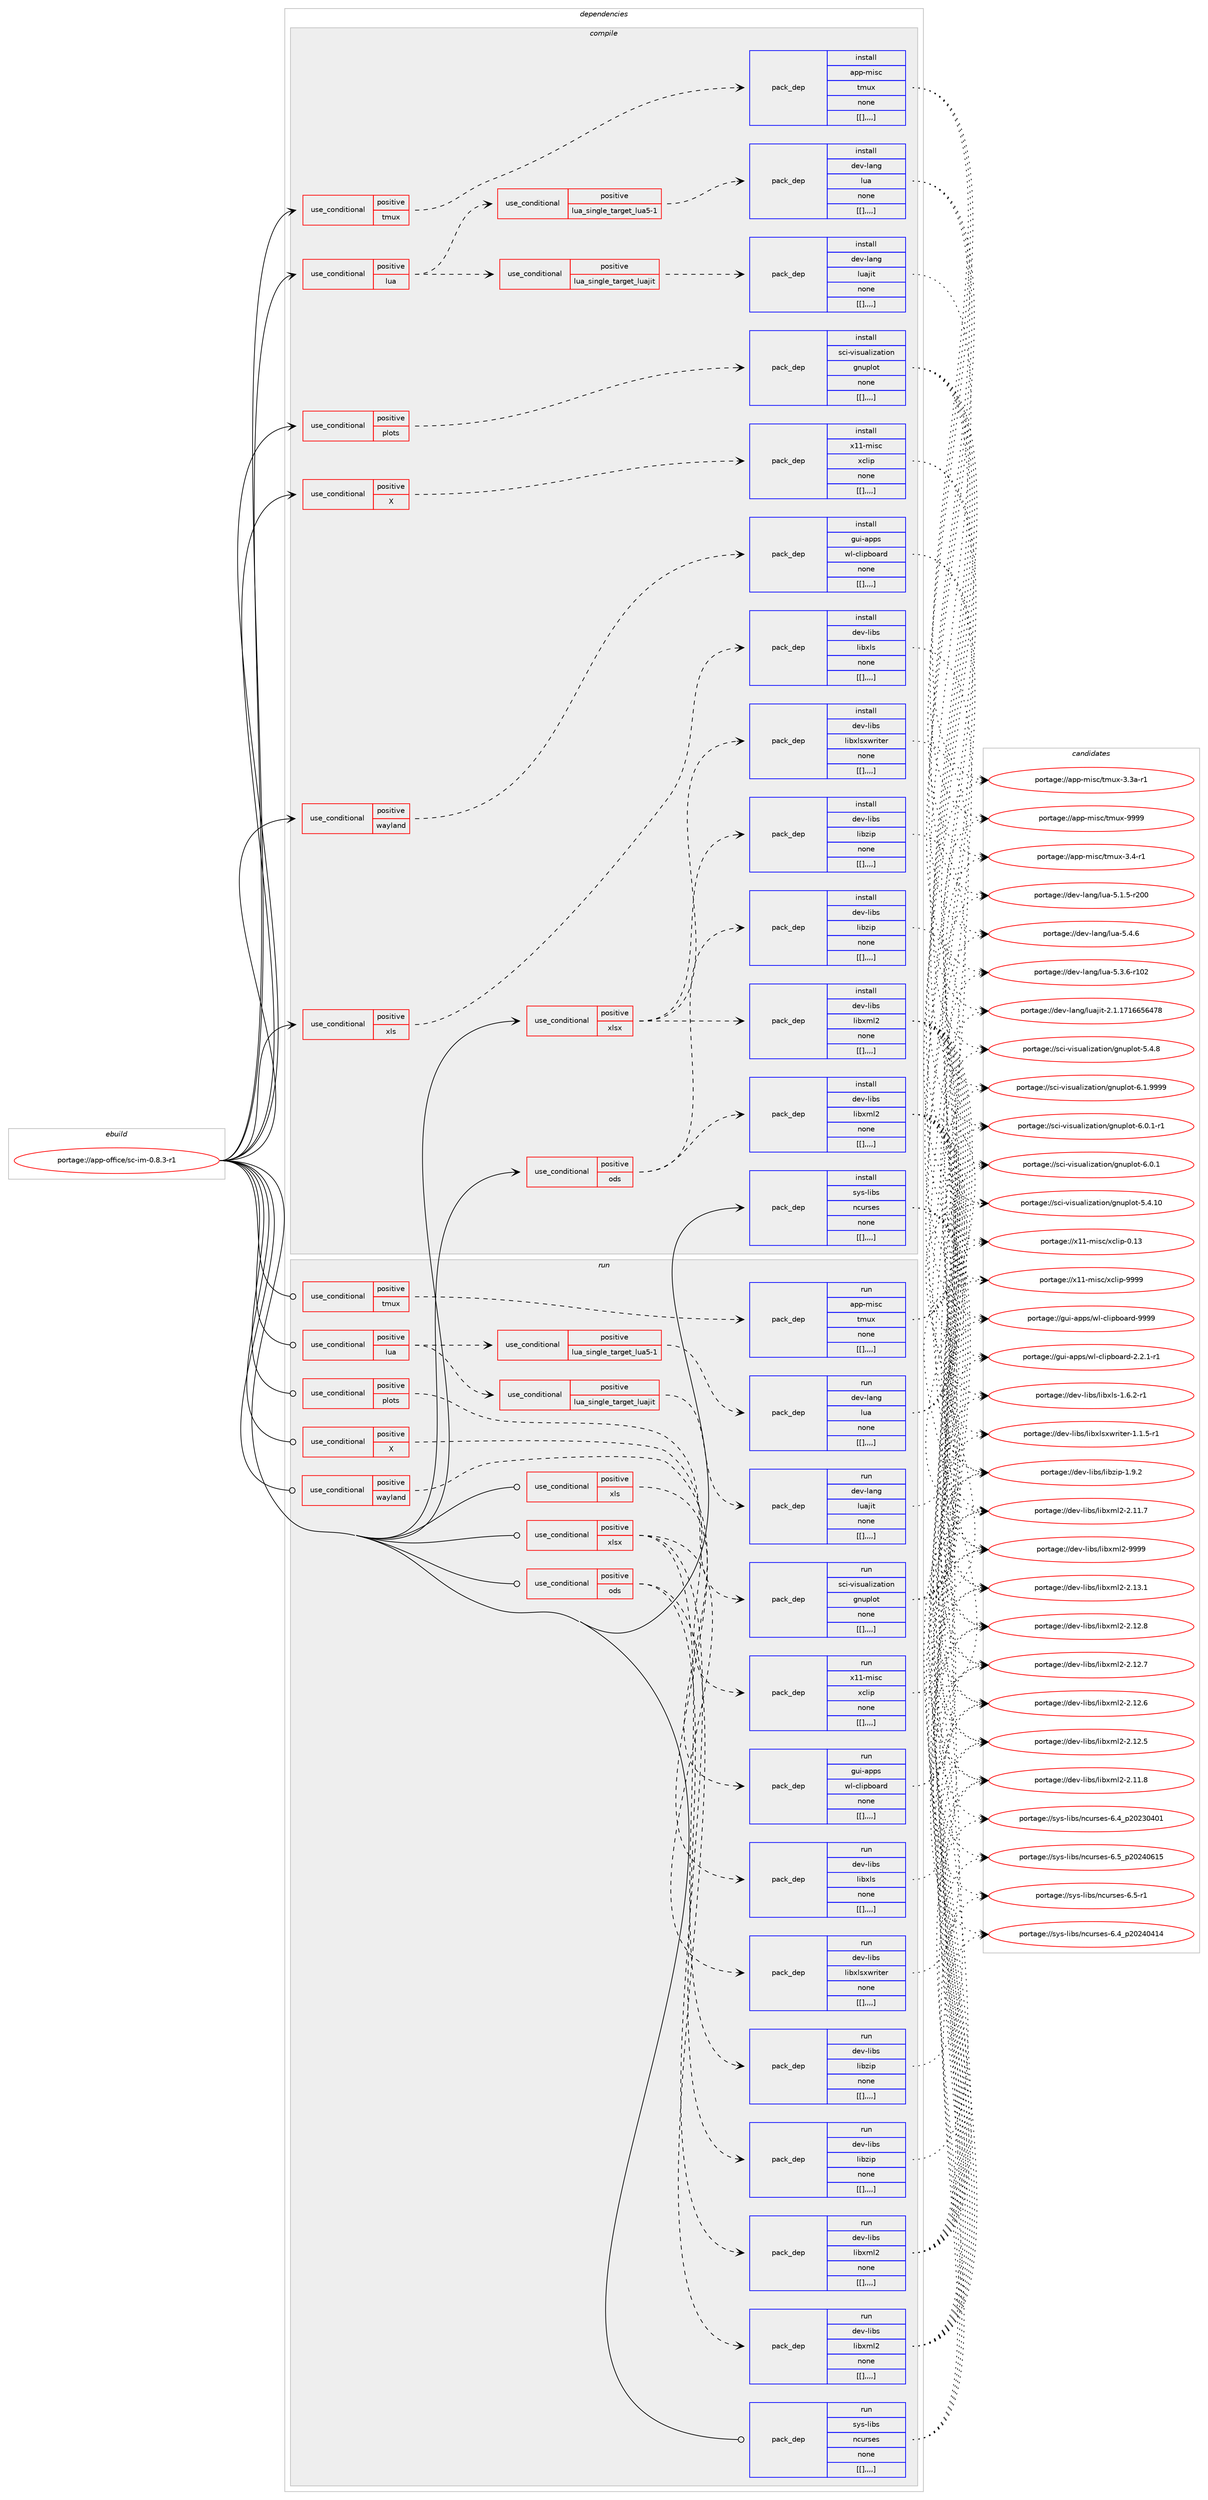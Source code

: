 digraph prolog {

# *************
# Graph options
# *************

newrank=true;
concentrate=true;
compound=true;
graph [rankdir=LR,fontname=Helvetica,fontsize=10,ranksep=1.5];#, ranksep=2.5, nodesep=0.2];
edge  [arrowhead=vee];
node  [fontname=Helvetica,fontsize=10];

# **********
# The ebuild
# **********

subgraph cluster_leftcol {
color=gray;
label=<<i>ebuild</i>>;
id [label="portage://app-office/sc-im-0.8.3-r1", color=red, width=4, href="../app-office/sc-im-0.8.3-r1.svg"];
}

# ****************
# The dependencies
# ****************

subgraph cluster_midcol {
color=gray;
label=<<i>dependencies</i>>;
subgraph cluster_compile {
fillcolor="#eeeeee";
style=filled;
label=<<i>compile</i>>;
subgraph cond13955 {
dependency49731 [label=<<TABLE BORDER="0" CELLBORDER="1" CELLSPACING="0" CELLPADDING="4"><TR><TD ROWSPAN="3" CELLPADDING="10">use_conditional</TD></TR><TR><TD>positive</TD></TR><TR><TD>X</TD></TR></TABLE>>, shape=none, color=red];
subgraph pack35335 {
dependency49732 [label=<<TABLE BORDER="0" CELLBORDER="1" CELLSPACING="0" CELLPADDING="4" WIDTH="220"><TR><TD ROWSPAN="6" CELLPADDING="30">pack_dep</TD></TR><TR><TD WIDTH="110">install</TD></TR><TR><TD>x11-misc</TD></TR><TR><TD>xclip</TD></TR><TR><TD>none</TD></TR><TR><TD>[[],,,,]</TD></TR></TABLE>>, shape=none, color=blue];
}
dependency49731:e -> dependency49732:w [weight=20,style="dashed",arrowhead="vee"];
}
id:e -> dependency49731:w [weight=20,style="solid",arrowhead="vee"];
subgraph cond13956 {
dependency49733 [label=<<TABLE BORDER="0" CELLBORDER="1" CELLSPACING="0" CELLPADDING="4"><TR><TD ROWSPAN="3" CELLPADDING="10">use_conditional</TD></TR><TR><TD>positive</TD></TR><TR><TD>lua</TD></TR></TABLE>>, shape=none, color=red];
subgraph cond13957 {
dependency49734 [label=<<TABLE BORDER="0" CELLBORDER="1" CELLSPACING="0" CELLPADDING="4"><TR><TD ROWSPAN="3" CELLPADDING="10">use_conditional</TD></TR><TR><TD>positive</TD></TR><TR><TD>lua_single_target_luajit</TD></TR></TABLE>>, shape=none, color=red];
subgraph pack35336 {
dependency49735 [label=<<TABLE BORDER="0" CELLBORDER="1" CELLSPACING="0" CELLPADDING="4" WIDTH="220"><TR><TD ROWSPAN="6" CELLPADDING="30">pack_dep</TD></TR><TR><TD WIDTH="110">install</TD></TR><TR><TD>dev-lang</TD></TR><TR><TD>luajit</TD></TR><TR><TD>none</TD></TR><TR><TD>[[],,,,]</TD></TR></TABLE>>, shape=none, color=blue];
}
dependency49734:e -> dependency49735:w [weight=20,style="dashed",arrowhead="vee"];
}
dependency49733:e -> dependency49734:w [weight=20,style="dashed",arrowhead="vee"];
subgraph cond13958 {
dependency49736 [label=<<TABLE BORDER="0" CELLBORDER="1" CELLSPACING="0" CELLPADDING="4"><TR><TD ROWSPAN="3" CELLPADDING="10">use_conditional</TD></TR><TR><TD>positive</TD></TR><TR><TD>lua_single_target_lua5-1</TD></TR></TABLE>>, shape=none, color=red];
subgraph pack35337 {
dependency49737 [label=<<TABLE BORDER="0" CELLBORDER="1" CELLSPACING="0" CELLPADDING="4" WIDTH="220"><TR><TD ROWSPAN="6" CELLPADDING="30">pack_dep</TD></TR><TR><TD WIDTH="110">install</TD></TR><TR><TD>dev-lang</TD></TR><TR><TD>lua</TD></TR><TR><TD>none</TD></TR><TR><TD>[[],,,,]</TD></TR></TABLE>>, shape=none, color=blue];
}
dependency49736:e -> dependency49737:w [weight=20,style="dashed",arrowhead="vee"];
}
dependency49733:e -> dependency49736:w [weight=20,style="dashed",arrowhead="vee"];
}
id:e -> dependency49733:w [weight=20,style="solid",arrowhead="vee"];
subgraph cond13959 {
dependency49738 [label=<<TABLE BORDER="0" CELLBORDER="1" CELLSPACING="0" CELLPADDING="4"><TR><TD ROWSPAN="3" CELLPADDING="10">use_conditional</TD></TR><TR><TD>positive</TD></TR><TR><TD>ods</TD></TR></TABLE>>, shape=none, color=red];
subgraph pack35338 {
dependency49739 [label=<<TABLE BORDER="0" CELLBORDER="1" CELLSPACING="0" CELLPADDING="4" WIDTH="220"><TR><TD ROWSPAN="6" CELLPADDING="30">pack_dep</TD></TR><TR><TD WIDTH="110">install</TD></TR><TR><TD>dev-libs</TD></TR><TR><TD>libxml2</TD></TR><TR><TD>none</TD></TR><TR><TD>[[],,,,]</TD></TR></TABLE>>, shape=none, color=blue];
}
dependency49738:e -> dependency49739:w [weight=20,style="dashed",arrowhead="vee"];
subgraph pack35339 {
dependency49740 [label=<<TABLE BORDER="0" CELLBORDER="1" CELLSPACING="0" CELLPADDING="4" WIDTH="220"><TR><TD ROWSPAN="6" CELLPADDING="30">pack_dep</TD></TR><TR><TD WIDTH="110">install</TD></TR><TR><TD>dev-libs</TD></TR><TR><TD>libzip</TD></TR><TR><TD>none</TD></TR><TR><TD>[[],,,,]</TD></TR></TABLE>>, shape=none, color=blue];
}
dependency49738:e -> dependency49740:w [weight=20,style="dashed",arrowhead="vee"];
}
id:e -> dependency49738:w [weight=20,style="solid",arrowhead="vee"];
subgraph cond13960 {
dependency49741 [label=<<TABLE BORDER="0" CELLBORDER="1" CELLSPACING="0" CELLPADDING="4"><TR><TD ROWSPAN="3" CELLPADDING="10">use_conditional</TD></TR><TR><TD>positive</TD></TR><TR><TD>plots</TD></TR></TABLE>>, shape=none, color=red];
subgraph pack35340 {
dependency49742 [label=<<TABLE BORDER="0" CELLBORDER="1" CELLSPACING="0" CELLPADDING="4" WIDTH="220"><TR><TD ROWSPAN="6" CELLPADDING="30">pack_dep</TD></TR><TR><TD WIDTH="110">install</TD></TR><TR><TD>sci-visualization</TD></TR><TR><TD>gnuplot</TD></TR><TR><TD>none</TD></TR><TR><TD>[[],,,,]</TD></TR></TABLE>>, shape=none, color=blue];
}
dependency49741:e -> dependency49742:w [weight=20,style="dashed",arrowhead="vee"];
}
id:e -> dependency49741:w [weight=20,style="solid",arrowhead="vee"];
subgraph cond13961 {
dependency49743 [label=<<TABLE BORDER="0" CELLBORDER="1" CELLSPACING="0" CELLPADDING="4"><TR><TD ROWSPAN="3" CELLPADDING="10">use_conditional</TD></TR><TR><TD>positive</TD></TR><TR><TD>tmux</TD></TR></TABLE>>, shape=none, color=red];
subgraph pack35341 {
dependency49744 [label=<<TABLE BORDER="0" CELLBORDER="1" CELLSPACING="0" CELLPADDING="4" WIDTH="220"><TR><TD ROWSPAN="6" CELLPADDING="30">pack_dep</TD></TR><TR><TD WIDTH="110">install</TD></TR><TR><TD>app-misc</TD></TR><TR><TD>tmux</TD></TR><TR><TD>none</TD></TR><TR><TD>[[],,,,]</TD></TR></TABLE>>, shape=none, color=blue];
}
dependency49743:e -> dependency49744:w [weight=20,style="dashed",arrowhead="vee"];
}
id:e -> dependency49743:w [weight=20,style="solid",arrowhead="vee"];
subgraph cond13962 {
dependency49745 [label=<<TABLE BORDER="0" CELLBORDER="1" CELLSPACING="0" CELLPADDING="4"><TR><TD ROWSPAN="3" CELLPADDING="10">use_conditional</TD></TR><TR><TD>positive</TD></TR><TR><TD>wayland</TD></TR></TABLE>>, shape=none, color=red];
subgraph pack35342 {
dependency49746 [label=<<TABLE BORDER="0" CELLBORDER="1" CELLSPACING="0" CELLPADDING="4" WIDTH="220"><TR><TD ROWSPAN="6" CELLPADDING="30">pack_dep</TD></TR><TR><TD WIDTH="110">install</TD></TR><TR><TD>gui-apps</TD></TR><TR><TD>wl-clipboard</TD></TR><TR><TD>none</TD></TR><TR><TD>[[],,,,]</TD></TR></TABLE>>, shape=none, color=blue];
}
dependency49745:e -> dependency49746:w [weight=20,style="dashed",arrowhead="vee"];
}
id:e -> dependency49745:w [weight=20,style="solid",arrowhead="vee"];
subgraph cond13963 {
dependency49747 [label=<<TABLE BORDER="0" CELLBORDER="1" CELLSPACING="0" CELLPADDING="4"><TR><TD ROWSPAN="3" CELLPADDING="10">use_conditional</TD></TR><TR><TD>positive</TD></TR><TR><TD>xls</TD></TR></TABLE>>, shape=none, color=red];
subgraph pack35343 {
dependency49748 [label=<<TABLE BORDER="0" CELLBORDER="1" CELLSPACING="0" CELLPADDING="4" WIDTH="220"><TR><TD ROWSPAN="6" CELLPADDING="30">pack_dep</TD></TR><TR><TD WIDTH="110">install</TD></TR><TR><TD>dev-libs</TD></TR><TR><TD>libxls</TD></TR><TR><TD>none</TD></TR><TR><TD>[[],,,,]</TD></TR></TABLE>>, shape=none, color=blue];
}
dependency49747:e -> dependency49748:w [weight=20,style="dashed",arrowhead="vee"];
}
id:e -> dependency49747:w [weight=20,style="solid",arrowhead="vee"];
subgraph cond13964 {
dependency49749 [label=<<TABLE BORDER="0" CELLBORDER="1" CELLSPACING="0" CELLPADDING="4"><TR><TD ROWSPAN="3" CELLPADDING="10">use_conditional</TD></TR><TR><TD>positive</TD></TR><TR><TD>xlsx</TD></TR></TABLE>>, shape=none, color=red];
subgraph pack35344 {
dependency49750 [label=<<TABLE BORDER="0" CELLBORDER="1" CELLSPACING="0" CELLPADDING="4" WIDTH="220"><TR><TD ROWSPAN="6" CELLPADDING="30">pack_dep</TD></TR><TR><TD WIDTH="110">install</TD></TR><TR><TD>dev-libs</TD></TR><TR><TD>libxlsxwriter</TD></TR><TR><TD>none</TD></TR><TR><TD>[[],,,,]</TD></TR></TABLE>>, shape=none, color=blue];
}
dependency49749:e -> dependency49750:w [weight=20,style="dashed",arrowhead="vee"];
subgraph pack35345 {
dependency49751 [label=<<TABLE BORDER="0" CELLBORDER="1" CELLSPACING="0" CELLPADDING="4" WIDTH="220"><TR><TD ROWSPAN="6" CELLPADDING="30">pack_dep</TD></TR><TR><TD WIDTH="110">install</TD></TR><TR><TD>dev-libs</TD></TR><TR><TD>libxml2</TD></TR><TR><TD>none</TD></TR><TR><TD>[[],,,,]</TD></TR></TABLE>>, shape=none, color=blue];
}
dependency49749:e -> dependency49751:w [weight=20,style="dashed",arrowhead="vee"];
subgraph pack35346 {
dependency49752 [label=<<TABLE BORDER="0" CELLBORDER="1" CELLSPACING="0" CELLPADDING="4" WIDTH="220"><TR><TD ROWSPAN="6" CELLPADDING="30">pack_dep</TD></TR><TR><TD WIDTH="110">install</TD></TR><TR><TD>dev-libs</TD></TR><TR><TD>libzip</TD></TR><TR><TD>none</TD></TR><TR><TD>[[],,,,]</TD></TR></TABLE>>, shape=none, color=blue];
}
dependency49749:e -> dependency49752:w [weight=20,style="dashed",arrowhead="vee"];
}
id:e -> dependency49749:w [weight=20,style="solid",arrowhead="vee"];
subgraph pack35347 {
dependency49753 [label=<<TABLE BORDER="0" CELLBORDER="1" CELLSPACING="0" CELLPADDING="4" WIDTH="220"><TR><TD ROWSPAN="6" CELLPADDING="30">pack_dep</TD></TR><TR><TD WIDTH="110">install</TD></TR><TR><TD>sys-libs</TD></TR><TR><TD>ncurses</TD></TR><TR><TD>none</TD></TR><TR><TD>[[],,,,]</TD></TR></TABLE>>, shape=none, color=blue];
}
id:e -> dependency49753:w [weight=20,style="solid",arrowhead="vee"];
}
subgraph cluster_compileandrun {
fillcolor="#eeeeee";
style=filled;
label=<<i>compile and run</i>>;
}
subgraph cluster_run {
fillcolor="#eeeeee";
style=filled;
label=<<i>run</i>>;
subgraph cond13965 {
dependency49754 [label=<<TABLE BORDER="0" CELLBORDER="1" CELLSPACING="0" CELLPADDING="4"><TR><TD ROWSPAN="3" CELLPADDING="10">use_conditional</TD></TR><TR><TD>positive</TD></TR><TR><TD>X</TD></TR></TABLE>>, shape=none, color=red];
subgraph pack35348 {
dependency49755 [label=<<TABLE BORDER="0" CELLBORDER="1" CELLSPACING="0" CELLPADDING="4" WIDTH="220"><TR><TD ROWSPAN="6" CELLPADDING="30">pack_dep</TD></TR><TR><TD WIDTH="110">run</TD></TR><TR><TD>x11-misc</TD></TR><TR><TD>xclip</TD></TR><TR><TD>none</TD></TR><TR><TD>[[],,,,]</TD></TR></TABLE>>, shape=none, color=blue];
}
dependency49754:e -> dependency49755:w [weight=20,style="dashed",arrowhead="vee"];
}
id:e -> dependency49754:w [weight=20,style="solid",arrowhead="odot"];
subgraph cond13966 {
dependency49756 [label=<<TABLE BORDER="0" CELLBORDER="1" CELLSPACING="0" CELLPADDING="4"><TR><TD ROWSPAN="3" CELLPADDING="10">use_conditional</TD></TR><TR><TD>positive</TD></TR><TR><TD>lua</TD></TR></TABLE>>, shape=none, color=red];
subgraph cond13967 {
dependency49757 [label=<<TABLE BORDER="0" CELLBORDER="1" CELLSPACING="0" CELLPADDING="4"><TR><TD ROWSPAN="3" CELLPADDING="10">use_conditional</TD></TR><TR><TD>positive</TD></TR><TR><TD>lua_single_target_luajit</TD></TR></TABLE>>, shape=none, color=red];
subgraph pack35349 {
dependency49758 [label=<<TABLE BORDER="0" CELLBORDER="1" CELLSPACING="0" CELLPADDING="4" WIDTH="220"><TR><TD ROWSPAN="6" CELLPADDING="30">pack_dep</TD></TR><TR><TD WIDTH="110">run</TD></TR><TR><TD>dev-lang</TD></TR><TR><TD>luajit</TD></TR><TR><TD>none</TD></TR><TR><TD>[[],,,,]</TD></TR></TABLE>>, shape=none, color=blue];
}
dependency49757:e -> dependency49758:w [weight=20,style="dashed",arrowhead="vee"];
}
dependency49756:e -> dependency49757:w [weight=20,style="dashed",arrowhead="vee"];
subgraph cond13968 {
dependency49759 [label=<<TABLE BORDER="0" CELLBORDER="1" CELLSPACING="0" CELLPADDING="4"><TR><TD ROWSPAN="3" CELLPADDING="10">use_conditional</TD></TR><TR><TD>positive</TD></TR><TR><TD>lua_single_target_lua5-1</TD></TR></TABLE>>, shape=none, color=red];
subgraph pack35350 {
dependency49760 [label=<<TABLE BORDER="0" CELLBORDER="1" CELLSPACING="0" CELLPADDING="4" WIDTH="220"><TR><TD ROWSPAN="6" CELLPADDING="30">pack_dep</TD></TR><TR><TD WIDTH="110">run</TD></TR><TR><TD>dev-lang</TD></TR><TR><TD>lua</TD></TR><TR><TD>none</TD></TR><TR><TD>[[],,,,]</TD></TR></TABLE>>, shape=none, color=blue];
}
dependency49759:e -> dependency49760:w [weight=20,style="dashed",arrowhead="vee"];
}
dependency49756:e -> dependency49759:w [weight=20,style="dashed",arrowhead="vee"];
}
id:e -> dependency49756:w [weight=20,style="solid",arrowhead="odot"];
subgraph cond13969 {
dependency49761 [label=<<TABLE BORDER="0" CELLBORDER="1" CELLSPACING="0" CELLPADDING="4"><TR><TD ROWSPAN="3" CELLPADDING="10">use_conditional</TD></TR><TR><TD>positive</TD></TR><TR><TD>ods</TD></TR></TABLE>>, shape=none, color=red];
subgraph pack35351 {
dependency49762 [label=<<TABLE BORDER="0" CELLBORDER="1" CELLSPACING="0" CELLPADDING="4" WIDTH="220"><TR><TD ROWSPAN="6" CELLPADDING="30">pack_dep</TD></TR><TR><TD WIDTH="110">run</TD></TR><TR><TD>dev-libs</TD></TR><TR><TD>libxml2</TD></TR><TR><TD>none</TD></TR><TR><TD>[[],,,,]</TD></TR></TABLE>>, shape=none, color=blue];
}
dependency49761:e -> dependency49762:w [weight=20,style="dashed",arrowhead="vee"];
subgraph pack35352 {
dependency49763 [label=<<TABLE BORDER="0" CELLBORDER="1" CELLSPACING="0" CELLPADDING="4" WIDTH="220"><TR><TD ROWSPAN="6" CELLPADDING="30">pack_dep</TD></TR><TR><TD WIDTH="110">run</TD></TR><TR><TD>dev-libs</TD></TR><TR><TD>libzip</TD></TR><TR><TD>none</TD></TR><TR><TD>[[],,,,]</TD></TR></TABLE>>, shape=none, color=blue];
}
dependency49761:e -> dependency49763:w [weight=20,style="dashed",arrowhead="vee"];
}
id:e -> dependency49761:w [weight=20,style="solid",arrowhead="odot"];
subgraph cond13970 {
dependency49764 [label=<<TABLE BORDER="0" CELLBORDER="1" CELLSPACING="0" CELLPADDING="4"><TR><TD ROWSPAN="3" CELLPADDING="10">use_conditional</TD></TR><TR><TD>positive</TD></TR><TR><TD>plots</TD></TR></TABLE>>, shape=none, color=red];
subgraph pack35353 {
dependency49765 [label=<<TABLE BORDER="0" CELLBORDER="1" CELLSPACING="0" CELLPADDING="4" WIDTH="220"><TR><TD ROWSPAN="6" CELLPADDING="30">pack_dep</TD></TR><TR><TD WIDTH="110">run</TD></TR><TR><TD>sci-visualization</TD></TR><TR><TD>gnuplot</TD></TR><TR><TD>none</TD></TR><TR><TD>[[],,,,]</TD></TR></TABLE>>, shape=none, color=blue];
}
dependency49764:e -> dependency49765:w [weight=20,style="dashed",arrowhead="vee"];
}
id:e -> dependency49764:w [weight=20,style="solid",arrowhead="odot"];
subgraph cond13971 {
dependency49766 [label=<<TABLE BORDER="0" CELLBORDER="1" CELLSPACING="0" CELLPADDING="4"><TR><TD ROWSPAN="3" CELLPADDING="10">use_conditional</TD></TR><TR><TD>positive</TD></TR><TR><TD>tmux</TD></TR></TABLE>>, shape=none, color=red];
subgraph pack35354 {
dependency49767 [label=<<TABLE BORDER="0" CELLBORDER="1" CELLSPACING="0" CELLPADDING="4" WIDTH="220"><TR><TD ROWSPAN="6" CELLPADDING="30">pack_dep</TD></TR><TR><TD WIDTH="110">run</TD></TR><TR><TD>app-misc</TD></TR><TR><TD>tmux</TD></TR><TR><TD>none</TD></TR><TR><TD>[[],,,,]</TD></TR></TABLE>>, shape=none, color=blue];
}
dependency49766:e -> dependency49767:w [weight=20,style="dashed",arrowhead="vee"];
}
id:e -> dependency49766:w [weight=20,style="solid",arrowhead="odot"];
subgraph cond13972 {
dependency49768 [label=<<TABLE BORDER="0" CELLBORDER="1" CELLSPACING="0" CELLPADDING="4"><TR><TD ROWSPAN="3" CELLPADDING="10">use_conditional</TD></TR><TR><TD>positive</TD></TR><TR><TD>wayland</TD></TR></TABLE>>, shape=none, color=red];
subgraph pack35355 {
dependency49769 [label=<<TABLE BORDER="0" CELLBORDER="1" CELLSPACING="0" CELLPADDING="4" WIDTH="220"><TR><TD ROWSPAN="6" CELLPADDING="30">pack_dep</TD></TR><TR><TD WIDTH="110">run</TD></TR><TR><TD>gui-apps</TD></TR><TR><TD>wl-clipboard</TD></TR><TR><TD>none</TD></TR><TR><TD>[[],,,,]</TD></TR></TABLE>>, shape=none, color=blue];
}
dependency49768:e -> dependency49769:w [weight=20,style="dashed",arrowhead="vee"];
}
id:e -> dependency49768:w [weight=20,style="solid",arrowhead="odot"];
subgraph cond13973 {
dependency49770 [label=<<TABLE BORDER="0" CELLBORDER="1" CELLSPACING="0" CELLPADDING="4"><TR><TD ROWSPAN="3" CELLPADDING="10">use_conditional</TD></TR><TR><TD>positive</TD></TR><TR><TD>xls</TD></TR></TABLE>>, shape=none, color=red];
subgraph pack35356 {
dependency49771 [label=<<TABLE BORDER="0" CELLBORDER="1" CELLSPACING="0" CELLPADDING="4" WIDTH="220"><TR><TD ROWSPAN="6" CELLPADDING="30">pack_dep</TD></TR><TR><TD WIDTH="110">run</TD></TR><TR><TD>dev-libs</TD></TR><TR><TD>libxls</TD></TR><TR><TD>none</TD></TR><TR><TD>[[],,,,]</TD></TR></TABLE>>, shape=none, color=blue];
}
dependency49770:e -> dependency49771:w [weight=20,style="dashed",arrowhead="vee"];
}
id:e -> dependency49770:w [weight=20,style="solid",arrowhead="odot"];
subgraph cond13974 {
dependency49772 [label=<<TABLE BORDER="0" CELLBORDER="1" CELLSPACING="0" CELLPADDING="4"><TR><TD ROWSPAN="3" CELLPADDING="10">use_conditional</TD></TR><TR><TD>positive</TD></TR><TR><TD>xlsx</TD></TR></TABLE>>, shape=none, color=red];
subgraph pack35357 {
dependency49773 [label=<<TABLE BORDER="0" CELLBORDER="1" CELLSPACING="0" CELLPADDING="4" WIDTH="220"><TR><TD ROWSPAN="6" CELLPADDING="30">pack_dep</TD></TR><TR><TD WIDTH="110">run</TD></TR><TR><TD>dev-libs</TD></TR><TR><TD>libxlsxwriter</TD></TR><TR><TD>none</TD></TR><TR><TD>[[],,,,]</TD></TR></TABLE>>, shape=none, color=blue];
}
dependency49772:e -> dependency49773:w [weight=20,style="dashed",arrowhead="vee"];
subgraph pack35358 {
dependency49774 [label=<<TABLE BORDER="0" CELLBORDER="1" CELLSPACING="0" CELLPADDING="4" WIDTH="220"><TR><TD ROWSPAN="6" CELLPADDING="30">pack_dep</TD></TR><TR><TD WIDTH="110">run</TD></TR><TR><TD>dev-libs</TD></TR><TR><TD>libxml2</TD></TR><TR><TD>none</TD></TR><TR><TD>[[],,,,]</TD></TR></TABLE>>, shape=none, color=blue];
}
dependency49772:e -> dependency49774:w [weight=20,style="dashed",arrowhead="vee"];
subgraph pack35359 {
dependency49775 [label=<<TABLE BORDER="0" CELLBORDER="1" CELLSPACING="0" CELLPADDING="4" WIDTH="220"><TR><TD ROWSPAN="6" CELLPADDING="30">pack_dep</TD></TR><TR><TD WIDTH="110">run</TD></TR><TR><TD>dev-libs</TD></TR><TR><TD>libzip</TD></TR><TR><TD>none</TD></TR><TR><TD>[[],,,,]</TD></TR></TABLE>>, shape=none, color=blue];
}
dependency49772:e -> dependency49775:w [weight=20,style="dashed",arrowhead="vee"];
}
id:e -> dependency49772:w [weight=20,style="solid",arrowhead="odot"];
subgraph pack35360 {
dependency49776 [label=<<TABLE BORDER="0" CELLBORDER="1" CELLSPACING="0" CELLPADDING="4" WIDTH="220"><TR><TD ROWSPAN="6" CELLPADDING="30">pack_dep</TD></TR><TR><TD WIDTH="110">run</TD></TR><TR><TD>sys-libs</TD></TR><TR><TD>ncurses</TD></TR><TR><TD>none</TD></TR><TR><TD>[[],,,,]</TD></TR></TABLE>>, shape=none, color=blue];
}
id:e -> dependency49776:w [weight=20,style="solid",arrowhead="odot"];
}
}

# **************
# The candidates
# **************

subgraph cluster_choices {
rank=same;
color=gray;
label=<<i>candidates</i>>;

subgraph choice35335 {
color=black;
nodesep=1;
choice1204949451091051159947120991081051124557575757 [label="portage://x11-misc/xclip-9999", color=red, width=4,href="../x11-misc/xclip-9999.svg"];
choice1204949451091051159947120991081051124548464951 [label="portage://x11-misc/xclip-0.13", color=red, width=4,href="../x11-misc/xclip-0.13.svg"];
dependency49732:e -> choice1204949451091051159947120991081051124557575757:w [style=dotted,weight="100"];
dependency49732:e -> choice1204949451091051159947120991081051124548464951:w [style=dotted,weight="100"];
}
subgraph choice35336 {
color=black;
nodesep=1;
choice10010111845108971101034710811797106105116455046494649554954545354525556 [label="portage://dev-lang/luajit-2.1.1716656478", color=red, width=4,href="../dev-lang/luajit-2.1.1716656478.svg"];
dependency49735:e -> choice10010111845108971101034710811797106105116455046494649554954545354525556:w [style=dotted,weight="100"];
}
subgraph choice35337 {
color=black;
nodesep=1;
choice10010111845108971101034710811797455346524654 [label="portage://dev-lang/lua-5.4.6", color=red, width=4,href="../dev-lang/lua-5.4.6.svg"];
choice1001011184510897110103471081179745534651465445114494850 [label="portage://dev-lang/lua-5.3.6-r102", color=red, width=4,href="../dev-lang/lua-5.3.6-r102.svg"];
choice1001011184510897110103471081179745534649465345114504848 [label="portage://dev-lang/lua-5.1.5-r200", color=red, width=4,href="../dev-lang/lua-5.1.5-r200.svg"];
dependency49737:e -> choice10010111845108971101034710811797455346524654:w [style=dotted,weight="100"];
dependency49737:e -> choice1001011184510897110103471081179745534651465445114494850:w [style=dotted,weight="100"];
dependency49737:e -> choice1001011184510897110103471081179745534649465345114504848:w [style=dotted,weight="100"];
}
subgraph choice35338 {
color=black;
nodesep=1;
choice10010111845108105981154710810598120109108504557575757 [label="portage://dev-libs/libxml2-9999", color=red, width=4,href="../dev-libs/libxml2-9999.svg"];
choice100101118451081059811547108105981201091085045504649514649 [label="portage://dev-libs/libxml2-2.13.1", color=red, width=4,href="../dev-libs/libxml2-2.13.1.svg"];
choice100101118451081059811547108105981201091085045504649504656 [label="portage://dev-libs/libxml2-2.12.8", color=red, width=4,href="../dev-libs/libxml2-2.12.8.svg"];
choice100101118451081059811547108105981201091085045504649504655 [label="portage://dev-libs/libxml2-2.12.7", color=red, width=4,href="../dev-libs/libxml2-2.12.7.svg"];
choice100101118451081059811547108105981201091085045504649504654 [label="portage://dev-libs/libxml2-2.12.6", color=red, width=4,href="../dev-libs/libxml2-2.12.6.svg"];
choice100101118451081059811547108105981201091085045504649504653 [label="portage://dev-libs/libxml2-2.12.5", color=red, width=4,href="../dev-libs/libxml2-2.12.5.svg"];
choice100101118451081059811547108105981201091085045504649494656 [label="portage://dev-libs/libxml2-2.11.8", color=red, width=4,href="../dev-libs/libxml2-2.11.8.svg"];
choice100101118451081059811547108105981201091085045504649494655 [label="portage://dev-libs/libxml2-2.11.7", color=red, width=4,href="../dev-libs/libxml2-2.11.7.svg"];
dependency49739:e -> choice10010111845108105981154710810598120109108504557575757:w [style=dotted,weight="100"];
dependency49739:e -> choice100101118451081059811547108105981201091085045504649514649:w [style=dotted,weight="100"];
dependency49739:e -> choice100101118451081059811547108105981201091085045504649504656:w [style=dotted,weight="100"];
dependency49739:e -> choice100101118451081059811547108105981201091085045504649504655:w [style=dotted,weight="100"];
dependency49739:e -> choice100101118451081059811547108105981201091085045504649504654:w [style=dotted,weight="100"];
dependency49739:e -> choice100101118451081059811547108105981201091085045504649504653:w [style=dotted,weight="100"];
dependency49739:e -> choice100101118451081059811547108105981201091085045504649494656:w [style=dotted,weight="100"];
dependency49739:e -> choice100101118451081059811547108105981201091085045504649494655:w [style=dotted,weight="100"];
}
subgraph choice35339 {
color=black;
nodesep=1;
choice10010111845108105981154710810598122105112454946574650 [label="portage://dev-libs/libzip-1.9.2", color=red, width=4,href="../dev-libs/libzip-1.9.2.svg"];
dependency49740:e -> choice10010111845108105981154710810598122105112454946574650:w [style=dotted,weight="100"];
}
subgraph choice35340 {
color=black;
nodesep=1;
choice1159910545118105115117971081051229711610511111047103110117112108111116455446494657575757 [label="portage://sci-visualization/gnuplot-6.1.9999", color=red, width=4,href="../sci-visualization/gnuplot-6.1.9999.svg"];
choice11599105451181051151179710810512297116105111110471031101171121081111164554464846494511449 [label="portage://sci-visualization/gnuplot-6.0.1-r1", color=red, width=4,href="../sci-visualization/gnuplot-6.0.1-r1.svg"];
choice1159910545118105115117971081051229711610511111047103110117112108111116455446484649 [label="portage://sci-visualization/gnuplot-6.0.1", color=red, width=4,href="../sci-visualization/gnuplot-6.0.1.svg"];
choice115991054511810511511797108105122971161051111104710311011711210811111645534652464948 [label="portage://sci-visualization/gnuplot-5.4.10", color=red, width=4,href="../sci-visualization/gnuplot-5.4.10.svg"];
choice1159910545118105115117971081051229711610511111047103110117112108111116455346524656 [label="portage://sci-visualization/gnuplot-5.4.8", color=red, width=4,href="../sci-visualization/gnuplot-5.4.8.svg"];
dependency49742:e -> choice1159910545118105115117971081051229711610511111047103110117112108111116455446494657575757:w [style=dotted,weight="100"];
dependency49742:e -> choice11599105451181051151179710810512297116105111110471031101171121081111164554464846494511449:w [style=dotted,weight="100"];
dependency49742:e -> choice1159910545118105115117971081051229711610511111047103110117112108111116455446484649:w [style=dotted,weight="100"];
dependency49742:e -> choice115991054511810511511797108105122971161051111104710311011711210811111645534652464948:w [style=dotted,weight="100"];
dependency49742:e -> choice1159910545118105115117971081051229711610511111047103110117112108111116455346524656:w [style=dotted,weight="100"];
}
subgraph choice35341 {
color=black;
nodesep=1;
choice971121124510910511599471161091171204557575757 [label="portage://app-misc/tmux-9999", color=red, width=4,href="../app-misc/tmux-9999.svg"];
choice97112112451091051159947116109117120455146524511449 [label="portage://app-misc/tmux-3.4-r1", color=red, width=4,href="../app-misc/tmux-3.4-r1.svg"];
choice9711211245109105115994711610911712045514651974511449 [label="portage://app-misc/tmux-3.3a-r1", color=red, width=4,href="../app-misc/tmux-3.3a-r1.svg"];
dependency49744:e -> choice971121124510910511599471161091171204557575757:w [style=dotted,weight="100"];
dependency49744:e -> choice97112112451091051159947116109117120455146524511449:w [style=dotted,weight="100"];
dependency49744:e -> choice9711211245109105115994711610911712045514651974511449:w [style=dotted,weight="100"];
}
subgraph choice35342 {
color=black;
nodesep=1;
choice103117105459711211211547119108459910810511298111971141004557575757 [label="portage://gui-apps/wl-clipboard-9999", color=red, width=4,href="../gui-apps/wl-clipboard-9999.svg"];
choice103117105459711211211547119108459910810511298111971141004550465046494511449 [label="portage://gui-apps/wl-clipboard-2.2.1-r1", color=red, width=4,href="../gui-apps/wl-clipboard-2.2.1-r1.svg"];
dependency49746:e -> choice103117105459711211211547119108459910810511298111971141004557575757:w [style=dotted,weight="100"];
dependency49746:e -> choice103117105459711211211547119108459910810511298111971141004550465046494511449:w [style=dotted,weight="100"];
}
subgraph choice35343 {
color=black;
nodesep=1;
choice100101118451081059811547108105981201081154549465446504511449 [label="portage://dev-libs/libxls-1.6.2-r1", color=red, width=4,href="../dev-libs/libxls-1.6.2-r1.svg"];
dependency49748:e -> choice100101118451081059811547108105981201081154549465446504511449:w [style=dotted,weight="100"];
}
subgraph choice35344 {
color=black;
nodesep=1;
choice100101118451081059811547108105981201081151201191141051161011144549464946534511449 [label="portage://dev-libs/libxlsxwriter-1.1.5-r1", color=red, width=4,href="../dev-libs/libxlsxwriter-1.1.5-r1.svg"];
dependency49750:e -> choice100101118451081059811547108105981201081151201191141051161011144549464946534511449:w [style=dotted,weight="100"];
}
subgraph choice35345 {
color=black;
nodesep=1;
choice10010111845108105981154710810598120109108504557575757 [label="portage://dev-libs/libxml2-9999", color=red, width=4,href="../dev-libs/libxml2-9999.svg"];
choice100101118451081059811547108105981201091085045504649514649 [label="portage://dev-libs/libxml2-2.13.1", color=red, width=4,href="../dev-libs/libxml2-2.13.1.svg"];
choice100101118451081059811547108105981201091085045504649504656 [label="portage://dev-libs/libxml2-2.12.8", color=red, width=4,href="../dev-libs/libxml2-2.12.8.svg"];
choice100101118451081059811547108105981201091085045504649504655 [label="portage://dev-libs/libxml2-2.12.7", color=red, width=4,href="../dev-libs/libxml2-2.12.7.svg"];
choice100101118451081059811547108105981201091085045504649504654 [label="portage://dev-libs/libxml2-2.12.6", color=red, width=4,href="../dev-libs/libxml2-2.12.6.svg"];
choice100101118451081059811547108105981201091085045504649504653 [label="portage://dev-libs/libxml2-2.12.5", color=red, width=4,href="../dev-libs/libxml2-2.12.5.svg"];
choice100101118451081059811547108105981201091085045504649494656 [label="portage://dev-libs/libxml2-2.11.8", color=red, width=4,href="../dev-libs/libxml2-2.11.8.svg"];
choice100101118451081059811547108105981201091085045504649494655 [label="portage://dev-libs/libxml2-2.11.7", color=red, width=4,href="../dev-libs/libxml2-2.11.7.svg"];
dependency49751:e -> choice10010111845108105981154710810598120109108504557575757:w [style=dotted,weight="100"];
dependency49751:e -> choice100101118451081059811547108105981201091085045504649514649:w [style=dotted,weight="100"];
dependency49751:e -> choice100101118451081059811547108105981201091085045504649504656:w [style=dotted,weight="100"];
dependency49751:e -> choice100101118451081059811547108105981201091085045504649504655:w [style=dotted,weight="100"];
dependency49751:e -> choice100101118451081059811547108105981201091085045504649504654:w [style=dotted,weight="100"];
dependency49751:e -> choice100101118451081059811547108105981201091085045504649504653:w [style=dotted,weight="100"];
dependency49751:e -> choice100101118451081059811547108105981201091085045504649494656:w [style=dotted,weight="100"];
dependency49751:e -> choice100101118451081059811547108105981201091085045504649494655:w [style=dotted,weight="100"];
}
subgraph choice35346 {
color=black;
nodesep=1;
choice10010111845108105981154710810598122105112454946574650 [label="portage://dev-libs/libzip-1.9.2", color=red, width=4,href="../dev-libs/libzip-1.9.2.svg"];
dependency49752:e -> choice10010111845108105981154710810598122105112454946574650:w [style=dotted,weight="100"];
}
subgraph choice35347 {
color=black;
nodesep=1;
choice1151211154510810598115471109911711411510111545544653951125048505248544953 [label="portage://sys-libs/ncurses-6.5_p20240615", color=red, width=4,href="../sys-libs/ncurses-6.5_p20240615.svg"];
choice11512111545108105981154711099117114115101115455446534511449 [label="portage://sys-libs/ncurses-6.5-r1", color=red, width=4,href="../sys-libs/ncurses-6.5-r1.svg"];
choice1151211154510810598115471109911711411510111545544652951125048505248524952 [label="portage://sys-libs/ncurses-6.4_p20240414", color=red, width=4,href="../sys-libs/ncurses-6.4_p20240414.svg"];
choice1151211154510810598115471109911711411510111545544652951125048505148524849 [label="portage://sys-libs/ncurses-6.4_p20230401", color=red, width=4,href="../sys-libs/ncurses-6.4_p20230401.svg"];
dependency49753:e -> choice1151211154510810598115471109911711411510111545544653951125048505248544953:w [style=dotted,weight="100"];
dependency49753:e -> choice11512111545108105981154711099117114115101115455446534511449:w [style=dotted,weight="100"];
dependency49753:e -> choice1151211154510810598115471109911711411510111545544652951125048505248524952:w [style=dotted,weight="100"];
dependency49753:e -> choice1151211154510810598115471109911711411510111545544652951125048505148524849:w [style=dotted,weight="100"];
}
subgraph choice35348 {
color=black;
nodesep=1;
choice1204949451091051159947120991081051124557575757 [label="portage://x11-misc/xclip-9999", color=red, width=4,href="../x11-misc/xclip-9999.svg"];
choice1204949451091051159947120991081051124548464951 [label="portage://x11-misc/xclip-0.13", color=red, width=4,href="../x11-misc/xclip-0.13.svg"];
dependency49755:e -> choice1204949451091051159947120991081051124557575757:w [style=dotted,weight="100"];
dependency49755:e -> choice1204949451091051159947120991081051124548464951:w [style=dotted,weight="100"];
}
subgraph choice35349 {
color=black;
nodesep=1;
choice10010111845108971101034710811797106105116455046494649554954545354525556 [label="portage://dev-lang/luajit-2.1.1716656478", color=red, width=4,href="../dev-lang/luajit-2.1.1716656478.svg"];
dependency49758:e -> choice10010111845108971101034710811797106105116455046494649554954545354525556:w [style=dotted,weight="100"];
}
subgraph choice35350 {
color=black;
nodesep=1;
choice10010111845108971101034710811797455346524654 [label="portage://dev-lang/lua-5.4.6", color=red, width=4,href="../dev-lang/lua-5.4.6.svg"];
choice1001011184510897110103471081179745534651465445114494850 [label="portage://dev-lang/lua-5.3.6-r102", color=red, width=4,href="../dev-lang/lua-5.3.6-r102.svg"];
choice1001011184510897110103471081179745534649465345114504848 [label="portage://dev-lang/lua-5.1.5-r200", color=red, width=4,href="../dev-lang/lua-5.1.5-r200.svg"];
dependency49760:e -> choice10010111845108971101034710811797455346524654:w [style=dotted,weight="100"];
dependency49760:e -> choice1001011184510897110103471081179745534651465445114494850:w [style=dotted,weight="100"];
dependency49760:e -> choice1001011184510897110103471081179745534649465345114504848:w [style=dotted,weight="100"];
}
subgraph choice35351 {
color=black;
nodesep=1;
choice10010111845108105981154710810598120109108504557575757 [label="portage://dev-libs/libxml2-9999", color=red, width=4,href="../dev-libs/libxml2-9999.svg"];
choice100101118451081059811547108105981201091085045504649514649 [label="portage://dev-libs/libxml2-2.13.1", color=red, width=4,href="../dev-libs/libxml2-2.13.1.svg"];
choice100101118451081059811547108105981201091085045504649504656 [label="portage://dev-libs/libxml2-2.12.8", color=red, width=4,href="../dev-libs/libxml2-2.12.8.svg"];
choice100101118451081059811547108105981201091085045504649504655 [label="portage://dev-libs/libxml2-2.12.7", color=red, width=4,href="../dev-libs/libxml2-2.12.7.svg"];
choice100101118451081059811547108105981201091085045504649504654 [label="portage://dev-libs/libxml2-2.12.6", color=red, width=4,href="../dev-libs/libxml2-2.12.6.svg"];
choice100101118451081059811547108105981201091085045504649504653 [label="portage://dev-libs/libxml2-2.12.5", color=red, width=4,href="../dev-libs/libxml2-2.12.5.svg"];
choice100101118451081059811547108105981201091085045504649494656 [label="portage://dev-libs/libxml2-2.11.8", color=red, width=4,href="../dev-libs/libxml2-2.11.8.svg"];
choice100101118451081059811547108105981201091085045504649494655 [label="portage://dev-libs/libxml2-2.11.7", color=red, width=4,href="../dev-libs/libxml2-2.11.7.svg"];
dependency49762:e -> choice10010111845108105981154710810598120109108504557575757:w [style=dotted,weight="100"];
dependency49762:e -> choice100101118451081059811547108105981201091085045504649514649:w [style=dotted,weight="100"];
dependency49762:e -> choice100101118451081059811547108105981201091085045504649504656:w [style=dotted,weight="100"];
dependency49762:e -> choice100101118451081059811547108105981201091085045504649504655:w [style=dotted,weight="100"];
dependency49762:e -> choice100101118451081059811547108105981201091085045504649504654:w [style=dotted,weight="100"];
dependency49762:e -> choice100101118451081059811547108105981201091085045504649504653:w [style=dotted,weight="100"];
dependency49762:e -> choice100101118451081059811547108105981201091085045504649494656:w [style=dotted,weight="100"];
dependency49762:e -> choice100101118451081059811547108105981201091085045504649494655:w [style=dotted,weight="100"];
}
subgraph choice35352 {
color=black;
nodesep=1;
choice10010111845108105981154710810598122105112454946574650 [label="portage://dev-libs/libzip-1.9.2", color=red, width=4,href="../dev-libs/libzip-1.9.2.svg"];
dependency49763:e -> choice10010111845108105981154710810598122105112454946574650:w [style=dotted,weight="100"];
}
subgraph choice35353 {
color=black;
nodesep=1;
choice1159910545118105115117971081051229711610511111047103110117112108111116455446494657575757 [label="portage://sci-visualization/gnuplot-6.1.9999", color=red, width=4,href="../sci-visualization/gnuplot-6.1.9999.svg"];
choice11599105451181051151179710810512297116105111110471031101171121081111164554464846494511449 [label="portage://sci-visualization/gnuplot-6.0.1-r1", color=red, width=4,href="../sci-visualization/gnuplot-6.0.1-r1.svg"];
choice1159910545118105115117971081051229711610511111047103110117112108111116455446484649 [label="portage://sci-visualization/gnuplot-6.0.1", color=red, width=4,href="../sci-visualization/gnuplot-6.0.1.svg"];
choice115991054511810511511797108105122971161051111104710311011711210811111645534652464948 [label="portage://sci-visualization/gnuplot-5.4.10", color=red, width=4,href="../sci-visualization/gnuplot-5.4.10.svg"];
choice1159910545118105115117971081051229711610511111047103110117112108111116455346524656 [label="portage://sci-visualization/gnuplot-5.4.8", color=red, width=4,href="../sci-visualization/gnuplot-5.4.8.svg"];
dependency49765:e -> choice1159910545118105115117971081051229711610511111047103110117112108111116455446494657575757:w [style=dotted,weight="100"];
dependency49765:e -> choice11599105451181051151179710810512297116105111110471031101171121081111164554464846494511449:w [style=dotted,weight="100"];
dependency49765:e -> choice1159910545118105115117971081051229711610511111047103110117112108111116455446484649:w [style=dotted,weight="100"];
dependency49765:e -> choice115991054511810511511797108105122971161051111104710311011711210811111645534652464948:w [style=dotted,weight="100"];
dependency49765:e -> choice1159910545118105115117971081051229711610511111047103110117112108111116455346524656:w [style=dotted,weight="100"];
}
subgraph choice35354 {
color=black;
nodesep=1;
choice971121124510910511599471161091171204557575757 [label="portage://app-misc/tmux-9999", color=red, width=4,href="../app-misc/tmux-9999.svg"];
choice97112112451091051159947116109117120455146524511449 [label="portage://app-misc/tmux-3.4-r1", color=red, width=4,href="../app-misc/tmux-3.4-r1.svg"];
choice9711211245109105115994711610911712045514651974511449 [label="portage://app-misc/tmux-3.3a-r1", color=red, width=4,href="../app-misc/tmux-3.3a-r1.svg"];
dependency49767:e -> choice971121124510910511599471161091171204557575757:w [style=dotted,weight="100"];
dependency49767:e -> choice97112112451091051159947116109117120455146524511449:w [style=dotted,weight="100"];
dependency49767:e -> choice9711211245109105115994711610911712045514651974511449:w [style=dotted,weight="100"];
}
subgraph choice35355 {
color=black;
nodesep=1;
choice103117105459711211211547119108459910810511298111971141004557575757 [label="portage://gui-apps/wl-clipboard-9999", color=red, width=4,href="../gui-apps/wl-clipboard-9999.svg"];
choice103117105459711211211547119108459910810511298111971141004550465046494511449 [label="portage://gui-apps/wl-clipboard-2.2.1-r1", color=red, width=4,href="../gui-apps/wl-clipboard-2.2.1-r1.svg"];
dependency49769:e -> choice103117105459711211211547119108459910810511298111971141004557575757:w [style=dotted,weight="100"];
dependency49769:e -> choice103117105459711211211547119108459910810511298111971141004550465046494511449:w [style=dotted,weight="100"];
}
subgraph choice35356 {
color=black;
nodesep=1;
choice100101118451081059811547108105981201081154549465446504511449 [label="portage://dev-libs/libxls-1.6.2-r1", color=red, width=4,href="../dev-libs/libxls-1.6.2-r1.svg"];
dependency49771:e -> choice100101118451081059811547108105981201081154549465446504511449:w [style=dotted,weight="100"];
}
subgraph choice35357 {
color=black;
nodesep=1;
choice100101118451081059811547108105981201081151201191141051161011144549464946534511449 [label="portage://dev-libs/libxlsxwriter-1.1.5-r1", color=red, width=4,href="../dev-libs/libxlsxwriter-1.1.5-r1.svg"];
dependency49773:e -> choice100101118451081059811547108105981201081151201191141051161011144549464946534511449:w [style=dotted,weight="100"];
}
subgraph choice35358 {
color=black;
nodesep=1;
choice10010111845108105981154710810598120109108504557575757 [label="portage://dev-libs/libxml2-9999", color=red, width=4,href="../dev-libs/libxml2-9999.svg"];
choice100101118451081059811547108105981201091085045504649514649 [label="portage://dev-libs/libxml2-2.13.1", color=red, width=4,href="../dev-libs/libxml2-2.13.1.svg"];
choice100101118451081059811547108105981201091085045504649504656 [label="portage://dev-libs/libxml2-2.12.8", color=red, width=4,href="../dev-libs/libxml2-2.12.8.svg"];
choice100101118451081059811547108105981201091085045504649504655 [label="portage://dev-libs/libxml2-2.12.7", color=red, width=4,href="../dev-libs/libxml2-2.12.7.svg"];
choice100101118451081059811547108105981201091085045504649504654 [label="portage://dev-libs/libxml2-2.12.6", color=red, width=4,href="../dev-libs/libxml2-2.12.6.svg"];
choice100101118451081059811547108105981201091085045504649504653 [label="portage://dev-libs/libxml2-2.12.5", color=red, width=4,href="../dev-libs/libxml2-2.12.5.svg"];
choice100101118451081059811547108105981201091085045504649494656 [label="portage://dev-libs/libxml2-2.11.8", color=red, width=4,href="../dev-libs/libxml2-2.11.8.svg"];
choice100101118451081059811547108105981201091085045504649494655 [label="portage://dev-libs/libxml2-2.11.7", color=red, width=4,href="../dev-libs/libxml2-2.11.7.svg"];
dependency49774:e -> choice10010111845108105981154710810598120109108504557575757:w [style=dotted,weight="100"];
dependency49774:e -> choice100101118451081059811547108105981201091085045504649514649:w [style=dotted,weight="100"];
dependency49774:e -> choice100101118451081059811547108105981201091085045504649504656:w [style=dotted,weight="100"];
dependency49774:e -> choice100101118451081059811547108105981201091085045504649504655:w [style=dotted,weight="100"];
dependency49774:e -> choice100101118451081059811547108105981201091085045504649504654:w [style=dotted,weight="100"];
dependency49774:e -> choice100101118451081059811547108105981201091085045504649504653:w [style=dotted,weight="100"];
dependency49774:e -> choice100101118451081059811547108105981201091085045504649494656:w [style=dotted,weight="100"];
dependency49774:e -> choice100101118451081059811547108105981201091085045504649494655:w [style=dotted,weight="100"];
}
subgraph choice35359 {
color=black;
nodesep=1;
choice10010111845108105981154710810598122105112454946574650 [label="portage://dev-libs/libzip-1.9.2", color=red, width=4,href="../dev-libs/libzip-1.9.2.svg"];
dependency49775:e -> choice10010111845108105981154710810598122105112454946574650:w [style=dotted,weight="100"];
}
subgraph choice35360 {
color=black;
nodesep=1;
choice1151211154510810598115471109911711411510111545544653951125048505248544953 [label="portage://sys-libs/ncurses-6.5_p20240615", color=red, width=4,href="../sys-libs/ncurses-6.5_p20240615.svg"];
choice11512111545108105981154711099117114115101115455446534511449 [label="portage://sys-libs/ncurses-6.5-r1", color=red, width=4,href="../sys-libs/ncurses-6.5-r1.svg"];
choice1151211154510810598115471109911711411510111545544652951125048505248524952 [label="portage://sys-libs/ncurses-6.4_p20240414", color=red, width=4,href="../sys-libs/ncurses-6.4_p20240414.svg"];
choice1151211154510810598115471109911711411510111545544652951125048505148524849 [label="portage://sys-libs/ncurses-6.4_p20230401", color=red, width=4,href="../sys-libs/ncurses-6.4_p20230401.svg"];
dependency49776:e -> choice1151211154510810598115471109911711411510111545544653951125048505248544953:w [style=dotted,weight="100"];
dependency49776:e -> choice11512111545108105981154711099117114115101115455446534511449:w [style=dotted,weight="100"];
dependency49776:e -> choice1151211154510810598115471109911711411510111545544652951125048505248524952:w [style=dotted,weight="100"];
dependency49776:e -> choice1151211154510810598115471109911711411510111545544652951125048505148524849:w [style=dotted,weight="100"];
}
}

}

